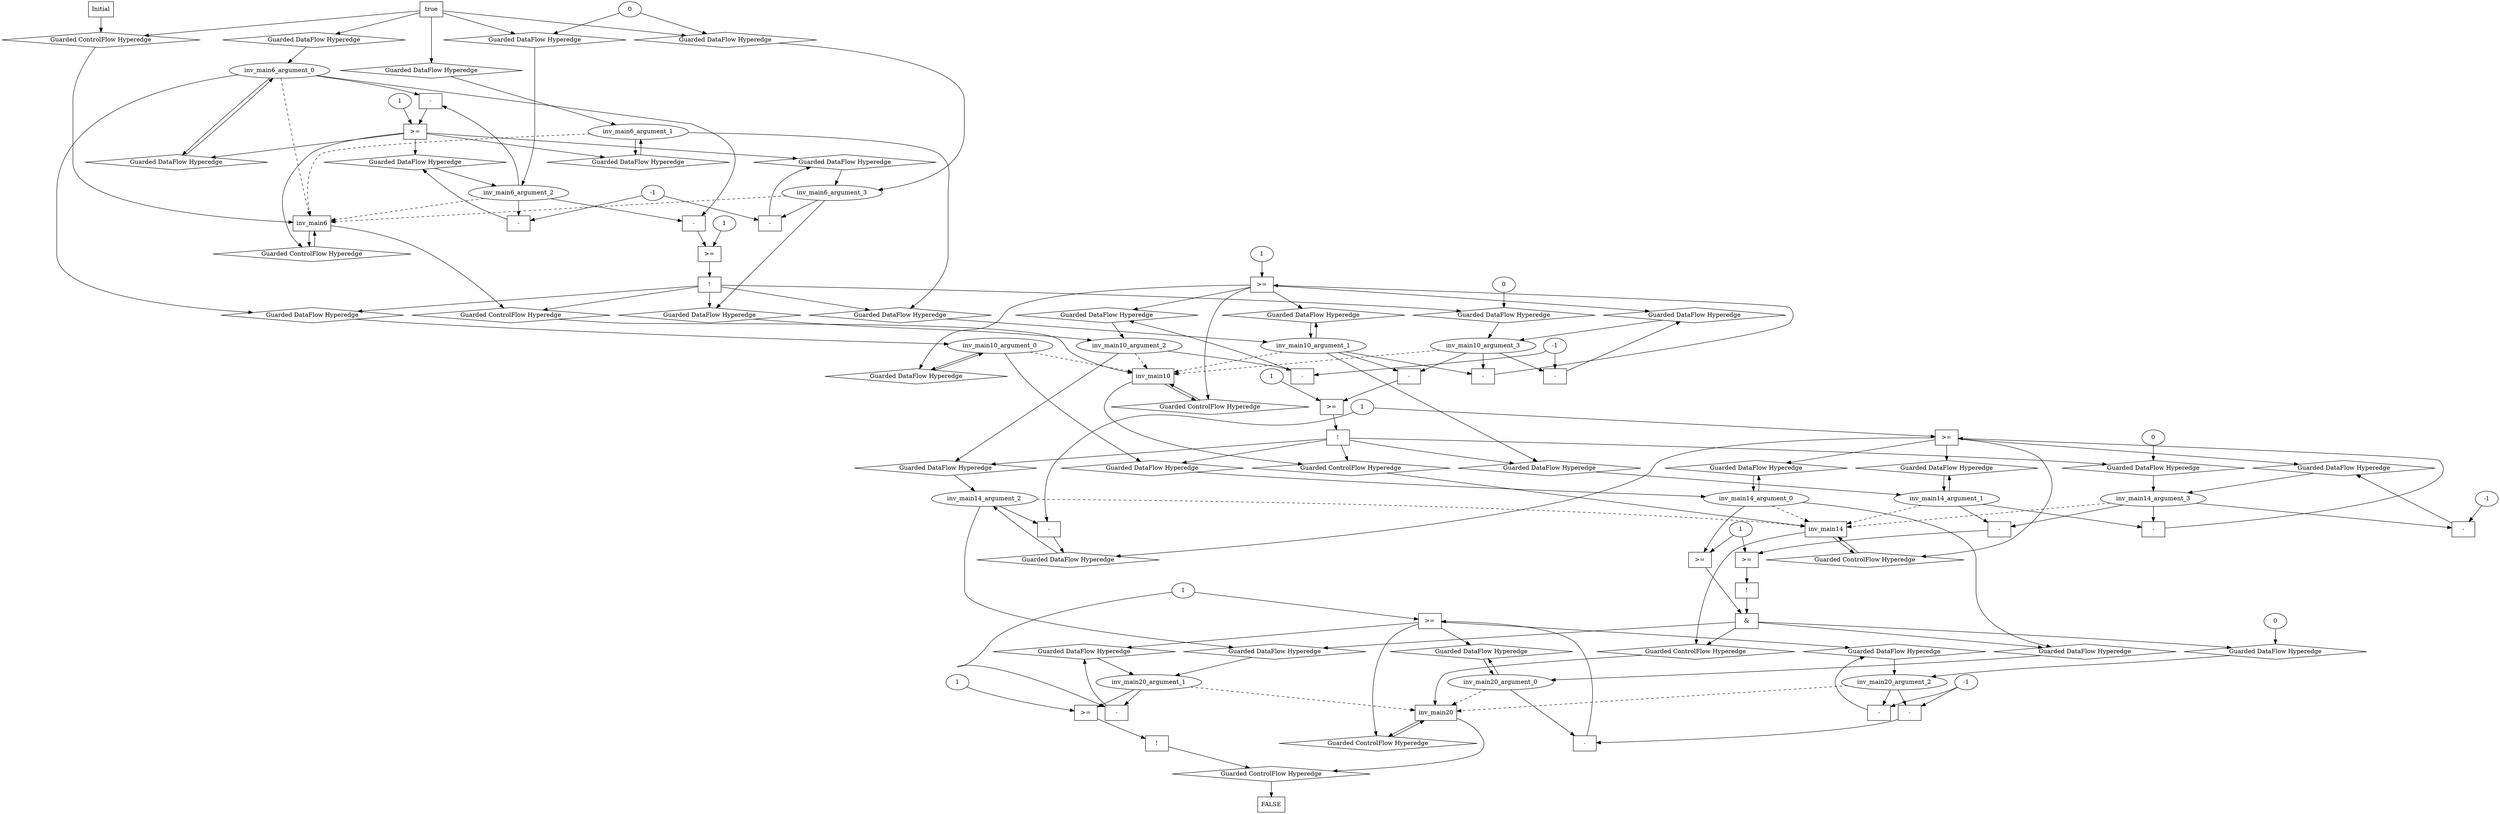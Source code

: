 digraph dag {
inv_main10 [label="inv_main10" shape="rect"];
inv_main14 [label="inv_main14" shape="rect"];
inv_main20 [label="inv_main20" shape="rect"];
inv_main6 [label="inv_main6" shape="rect"];
FALSE [label="FALSE" shape="rect"];
Initial [label="Initial" shape="rect"];
ControlFowHyperEdge_0 [label="Guarded ControlFlow Hyperedge" shape="diamond"];
Initial -> ControlFowHyperEdge_0[label=""]
ControlFowHyperEdge_0 -> inv_main6[label=""]
ControlFowHyperEdge_1 [label="Guarded ControlFlow Hyperedge" shape="diamond"];
inv_main20 -> ControlFowHyperEdge_1[label=""]
ControlFowHyperEdge_1 -> inv_main20[label=""]
ControlFowHyperEdge_2 [label="Guarded ControlFlow Hyperedge" shape="diamond"];
inv_main14 -> ControlFowHyperEdge_2[label=""]
ControlFowHyperEdge_2 -> inv_main20[label=""]
ControlFowHyperEdge_3 [label="Guarded ControlFlow Hyperedge" shape="diamond"];
inv_main14 -> ControlFowHyperEdge_3[label=""]
ControlFowHyperEdge_3 -> inv_main14[label=""]
ControlFowHyperEdge_4 [label="Guarded ControlFlow Hyperedge" shape="diamond"];
inv_main10 -> ControlFowHyperEdge_4[label=""]
ControlFowHyperEdge_4 -> inv_main14[label=""]
ControlFowHyperEdge_5 [label="Guarded ControlFlow Hyperedge" shape="diamond"];
inv_main10 -> ControlFowHyperEdge_5[label=""]
ControlFowHyperEdge_5 -> inv_main10[label=""]
ControlFowHyperEdge_6 [label="Guarded ControlFlow Hyperedge" shape="diamond"];
inv_main6 -> ControlFowHyperEdge_6[label=""]
ControlFowHyperEdge_6 -> inv_main10[label=""]
ControlFowHyperEdge_7 [label="Guarded ControlFlow Hyperedge" shape="diamond"];
inv_main6 -> ControlFowHyperEdge_7[label=""]
ControlFowHyperEdge_7 -> inv_main6[label=""]
ControlFowHyperEdge_8 [label="Guarded ControlFlow Hyperedge" shape="diamond"];
inv_main20 -> ControlFowHyperEdge_8[label=""]
ControlFowHyperEdge_8 -> FALSE[label=""]
inv_main6_argument_0 [label="inv_main6_argument_0" shape="oval"];
inv_main6_argument_0 -> inv_main6[label="" style="dashed"]
inv_main6_argument_1 [label="inv_main6_argument_1" shape="oval"];
inv_main6_argument_1 -> inv_main6[label="" style="dashed"]
inv_main6_argument_2 [label="inv_main6_argument_2" shape="oval"];
inv_main6_argument_2 -> inv_main6[label="" style="dashed"]
inv_main6_argument_3 [label="inv_main6_argument_3" shape="oval"];
inv_main6_argument_3 -> inv_main6[label="" style="dashed"]
inv_main20_argument_0 [label="inv_main20_argument_0" shape="oval"];
inv_main20_argument_0 -> inv_main20[label="" style="dashed"]
inv_main20_argument_1 [label="inv_main20_argument_1" shape="oval"];
inv_main20_argument_1 -> inv_main20[label="" style="dashed"]
inv_main20_argument_2 [label="inv_main20_argument_2" shape="oval"];
inv_main20_argument_2 -> inv_main20[label="" style="dashed"]
inv_main14_argument_0 [label="inv_main14_argument_0" shape="oval"];
inv_main14_argument_0 -> inv_main14[label="" style="dashed"]
inv_main14_argument_1 [label="inv_main14_argument_1" shape="oval"];
inv_main14_argument_1 -> inv_main14[label="" style="dashed"]
inv_main14_argument_2 [label="inv_main14_argument_2" shape="oval"];
inv_main14_argument_2 -> inv_main14[label="" style="dashed"]
inv_main14_argument_3 [label="inv_main14_argument_3" shape="oval"];
inv_main14_argument_3 -> inv_main14[label="" style="dashed"]
inv_main10_argument_0 [label="inv_main10_argument_0" shape="oval"];
inv_main10_argument_0 -> inv_main10[label="" style="dashed"]
inv_main10_argument_1 [label="inv_main10_argument_1" shape="oval"];
inv_main10_argument_1 -> inv_main10[label="" style="dashed"]
inv_main10_argument_2 [label="inv_main10_argument_2" shape="oval"];
inv_main10_argument_2 -> inv_main10[label="" style="dashed"]
inv_main10_argument_3 [label="inv_main10_argument_3" shape="oval"];
inv_main10_argument_3 -> inv_main10[label="" style="dashed"]

true_0 [label="true" shape="rect"];
true_0->ControlFowHyperEdge_0 [label=""];
xxxinv_main6___Initial_0xxxdataFlow_0_node_0 [label="0"];

xxxinv_main6___Initial_0xxxdataFlow_0_node_0->DataFowHyperEdge_0_inv_main6_argument_2 [label=""];

xxxinv_main6___Initial_0xxxdataFlow_0_node_0->DataFowHyperEdge_0_inv_main6_argument_3 [label=""];
xxxinv_main20___inv_main20_1xxxguard_0_node_0 [label=">=" shape="rect"];
xxxinv_main20___inv_main20_1xxxguard_0_node_1 [label="-" shape="rect"];
xxxinv_main20___inv_main20_1xxxguard_0_node_3 [label="-" shape="rect"];
xxxinv_main20___inv_main20_1xxxguard_0_node_1->xxxinv_main20___inv_main20_1xxxguard_0_node_0
xxxinv_main20___inv_main20_1xxxdataFlow_0_node_2->xxxinv_main20___inv_main20_1xxxguard_0_node_0
inv_main20_argument_0->xxxinv_main20___inv_main20_1xxxguard_0_node_1
xxxinv_main20___inv_main20_1xxxguard_0_node_3->xxxinv_main20___inv_main20_1xxxguard_0_node_1
inv_main20_argument_2->xxxinv_main20___inv_main20_1xxxguard_0_node_3
xxxinv_main20___inv_main20_1xxxdataFlow1_node_2->xxxinv_main20___inv_main20_1xxxguard_0_node_3

xxxinv_main20___inv_main20_1xxxguard_0_node_0->ControlFowHyperEdge_1 [label=""];
xxxinv_main20___inv_main20_1xxxdataFlow_0_node_0 [label="-" shape="rect"];
xxxinv_main20___inv_main20_1xxxdataFlow_0_node_2 [label="1"];
inv_main20_argument_1->xxxinv_main20___inv_main20_1xxxdataFlow_0_node_0
xxxinv_main20___inv_main20_1xxxdataFlow_0_node_2->xxxinv_main20___inv_main20_1xxxdataFlow_0_node_0

xxxinv_main20___inv_main20_1xxxdataFlow_0_node_0->DataFowHyperEdge_1_inv_main20_argument_1 [label=""];
xxxinv_main20___inv_main20_1xxxdataFlow1_node_0 [label="-" shape="rect"];
xxxinv_main20___inv_main20_1xxxdataFlow1_node_2 [label="-1"];
inv_main20_argument_2->xxxinv_main20___inv_main20_1xxxdataFlow1_node_0
xxxinv_main20___inv_main20_1xxxdataFlow1_node_2->xxxinv_main20___inv_main20_1xxxdataFlow1_node_0

xxxinv_main20___inv_main20_1xxxdataFlow1_node_0->DataFowHyperEdge_1_inv_main20_argument_2 [label=""];
xxxinv_main20___inv_main14_2xxx_and [label="&" shape="rect"];
xxxinv_main20___inv_main14_2xxxguard_0_node_0 [label=">=" shape="rect"];
xxxinv_main20___inv_main14_2xxxguard_0_node_2 [label="1"];
inv_main14_argument_0->xxxinv_main20___inv_main14_2xxxguard_0_node_0
xxxinv_main20___inv_main14_2xxxguard_0_node_2->xxxinv_main20___inv_main14_2xxxguard_0_node_0

xxxinv_main20___inv_main14_2xxxguard_0_node_0->xxxinv_main20___inv_main14_2xxx_and [label=""];
xxxinv_main20___inv_main14_2xxxguard1_node_0 [label="!" shape="rect"];
xxxinv_main20___inv_main14_2xxxguard1_node_1 [label=">=" shape="rect"];
xxxinv_main20___inv_main14_2xxxguard1_node_2 [label="-" shape="rect"];
xxxinv_main20___inv_main14_2xxxguard1_node_1->xxxinv_main20___inv_main14_2xxxguard1_node_0
xxxinv_main20___inv_main14_2xxxguard1_node_2->xxxinv_main20___inv_main14_2xxxguard1_node_1
xxxinv_main20___inv_main14_2xxxguard_0_node_2->xxxinv_main20___inv_main14_2xxxguard1_node_1
inv_main14_argument_1->xxxinv_main20___inv_main14_2xxxguard1_node_2
inv_main14_argument_3->xxxinv_main20___inv_main14_2xxxguard1_node_2

xxxinv_main20___inv_main14_2xxxguard1_node_0->xxxinv_main20___inv_main14_2xxx_and [label=""];
xxxinv_main20___inv_main14_2xxx_and->ControlFowHyperEdge_2 [label=""];
xxxinv_main20___inv_main14_2xxxdataFlow_0_node_0 [label="0"];

xxxinv_main20___inv_main14_2xxxdataFlow_0_node_0->DataFowHyperEdge_2_inv_main20_argument_2 [label=""];
xxxinv_main14___inv_main14_3xxxguard_0_node_0 [label=">=" shape="rect"];
xxxinv_main14___inv_main14_3xxxguard_0_node_1 [label="-" shape="rect"];
xxxinv_main14___inv_main14_3xxxguard_0_node_1->xxxinv_main14___inv_main14_3xxxguard_0_node_0
xxxinv_main14___inv_main14_3xxxdataFlow_0_node_2->xxxinv_main14___inv_main14_3xxxguard_0_node_0
inv_main14_argument_1->xxxinv_main14___inv_main14_3xxxguard_0_node_1
inv_main14_argument_3->xxxinv_main14___inv_main14_3xxxguard_0_node_1

xxxinv_main14___inv_main14_3xxxguard_0_node_0->ControlFowHyperEdge_3 [label=""];
xxxinv_main14___inv_main14_3xxxdataFlow_0_node_0 [label="-" shape="rect"];
xxxinv_main14___inv_main14_3xxxdataFlow_0_node_2 [label="1"];
inv_main14_argument_2->xxxinv_main14___inv_main14_3xxxdataFlow_0_node_0
xxxinv_main14___inv_main14_3xxxdataFlow_0_node_2->xxxinv_main14___inv_main14_3xxxdataFlow_0_node_0

xxxinv_main14___inv_main14_3xxxdataFlow_0_node_0->DataFowHyperEdge_3_inv_main14_argument_2 [label=""];
xxxinv_main14___inv_main14_3xxxdataFlow1_node_0 [label="-" shape="rect"];
xxxinv_main14___inv_main14_3xxxdataFlow1_node_2 [label="-1"];
inv_main14_argument_3->xxxinv_main14___inv_main14_3xxxdataFlow1_node_0
xxxinv_main14___inv_main14_3xxxdataFlow1_node_2->xxxinv_main14___inv_main14_3xxxdataFlow1_node_0

xxxinv_main14___inv_main14_3xxxdataFlow1_node_0->DataFowHyperEdge_3_inv_main14_argument_3 [label=""];
xxxinv_main14___inv_main10_4xxxguard_0_node_0 [label="!" shape="rect"];
xxxinv_main14___inv_main10_4xxxguard_0_node_1 [label=">=" shape="rect"];
xxxinv_main14___inv_main10_4xxxguard_0_node_2 [label="-" shape="rect"];
xxxinv_main14___inv_main10_4xxxguard_0_node_5 [label="1"];
xxxinv_main14___inv_main10_4xxxguard_0_node_1->xxxinv_main14___inv_main10_4xxxguard_0_node_0
xxxinv_main14___inv_main10_4xxxguard_0_node_2->xxxinv_main14___inv_main10_4xxxguard_0_node_1
xxxinv_main14___inv_main10_4xxxguard_0_node_5->xxxinv_main14___inv_main10_4xxxguard_0_node_1
inv_main10_argument_1->xxxinv_main14___inv_main10_4xxxguard_0_node_2
inv_main10_argument_3->xxxinv_main14___inv_main10_4xxxguard_0_node_2

xxxinv_main14___inv_main10_4xxxguard_0_node_0->ControlFowHyperEdge_4 [label=""];
xxxinv_main14___inv_main10_4xxxdataFlow_0_node_0 [label="0"];

xxxinv_main14___inv_main10_4xxxdataFlow_0_node_0->DataFowHyperEdge_4_inv_main14_argument_3 [label=""];
xxxinv_main10___inv_main10_5xxxguard_0_node_0 [label=">=" shape="rect"];
xxxinv_main10___inv_main10_5xxxguard_0_node_1 [label="-" shape="rect"];
xxxinv_main10___inv_main10_5xxxguard_0_node_4 [label="1"];
xxxinv_main10___inv_main10_5xxxguard_0_node_1->xxxinv_main10___inv_main10_5xxxguard_0_node_0
xxxinv_main10___inv_main10_5xxxguard_0_node_4->xxxinv_main10___inv_main10_5xxxguard_0_node_0
inv_main10_argument_1->xxxinv_main10___inv_main10_5xxxguard_0_node_1
inv_main10_argument_3->xxxinv_main10___inv_main10_5xxxguard_0_node_1

xxxinv_main10___inv_main10_5xxxguard_0_node_0->ControlFowHyperEdge_5 [label=""];
xxxinv_main10___inv_main10_5xxxdataFlow_0_node_0 [label="-" shape="rect"];
xxxinv_main10___inv_main10_5xxxdataFlow_0_node_2 [label="-1"];
inv_main10_argument_2->xxxinv_main10___inv_main10_5xxxdataFlow_0_node_0
xxxinv_main10___inv_main10_5xxxdataFlow_0_node_2->xxxinv_main10___inv_main10_5xxxdataFlow_0_node_0

xxxinv_main10___inv_main10_5xxxdataFlow_0_node_0->DataFowHyperEdge_5_inv_main10_argument_2 [label=""];
xxxinv_main10___inv_main10_5xxxdataFlow1_node_0 [label="-" shape="rect"];
inv_main10_argument_3->xxxinv_main10___inv_main10_5xxxdataFlow1_node_0
xxxinv_main10___inv_main10_5xxxdataFlow_0_node_2->xxxinv_main10___inv_main10_5xxxdataFlow1_node_0

xxxinv_main10___inv_main10_5xxxdataFlow1_node_0->DataFowHyperEdge_5_inv_main10_argument_3 [label=""];
xxxinv_main10___inv_main6_6xxxguard_0_node_0 [label="!" shape="rect"];
xxxinv_main10___inv_main6_6xxxguard_0_node_1 [label=">=" shape="rect"];
xxxinv_main10___inv_main6_6xxxguard_0_node_2 [label="-" shape="rect"];
xxxinv_main10___inv_main6_6xxxguard_0_node_5 [label="1"];
xxxinv_main10___inv_main6_6xxxguard_0_node_1->xxxinv_main10___inv_main6_6xxxguard_0_node_0
xxxinv_main10___inv_main6_6xxxguard_0_node_2->xxxinv_main10___inv_main6_6xxxguard_0_node_1
xxxinv_main10___inv_main6_6xxxguard_0_node_5->xxxinv_main10___inv_main6_6xxxguard_0_node_1
inv_main6_argument_0->xxxinv_main10___inv_main6_6xxxguard_0_node_2
inv_main6_argument_2->xxxinv_main10___inv_main6_6xxxguard_0_node_2

xxxinv_main10___inv_main6_6xxxguard_0_node_0->ControlFowHyperEdge_6 [label=""];
xxxinv_main10___inv_main6_6xxxdataFlow_0_node_0 [label="0"];

xxxinv_main10___inv_main6_6xxxdataFlow_0_node_0->DataFowHyperEdge_6_inv_main10_argument_3 [label=""];
xxxinv_main6___inv_main6_7xxxguard_0_node_0 [label=">=" shape="rect"];
xxxinv_main6___inv_main6_7xxxguard_0_node_1 [label="-" shape="rect"];
xxxinv_main6___inv_main6_7xxxguard_0_node_4 [label="1"];
xxxinv_main6___inv_main6_7xxxguard_0_node_1->xxxinv_main6___inv_main6_7xxxguard_0_node_0
xxxinv_main6___inv_main6_7xxxguard_0_node_4->xxxinv_main6___inv_main6_7xxxguard_0_node_0
inv_main6_argument_0->xxxinv_main6___inv_main6_7xxxguard_0_node_1
inv_main6_argument_2->xxxinv_main6___inv_main6_7xxxguard_0_node_1

xxxinv_main6___inv_main6_7xxxguard_0_node_0->ControlFowHyperEdge_7 [label=""];
xxxinv_main6___inv_main6_7xxxdataFlow_0_node_0 [label="-" shape="rect"];
xxxinv_main6___inv_main6_7xxxdataFlow_0_node_2 [label="-1"];
inv_main6_argument_2->xxxinv_main6___inv_main6_7xxxdataFlow_0_node_0
xxxinv_main6___inv_main6_7xxxdataFlow_0_node_2->xxxinv_main6___inv_main6_7xxxdataFlow_0_node_0

xxxinv_main6___inv_main6_7xxxdataFlow_0_node_0->DataFowHyperEdge_7_inv_main6_argument_2 [label=""];
xxxinv_main6___inv_main6_7xxxdataFlow1_node_0 [label="-" shape="rect"];
inv_main6_argument_3->xxxinv_main6___inv_main6_7xxxdataFlow1_node_0
xxxinv_main6___inv_main6_7xxxdataFlow_0_node_2->xxxinv_main6___inv_main6_7xxxdataFlow1_node_0

xxxinv_main6___inv_main6_7xxxdataFlow1_node_0->DataFowHyperEdge_7_inv_main6_argument_3 [label=""];
xxxFALSE___inv_main20_8xxxguard_0_node_0 [label="!" shape="rect"];
xxxFALSE___inv_main20_8xxxguard_0_node_1 [label=">=" shape="rect"];
xxxFALSE___inv_main20_8xxxguard_0_node_3 [label="1"];
xxxFALSE___inv_main20_8xxxguard_0_node_1->xxxFALSE___inv_main20_8xxxguard_0_node_0
inv_main20_argument_1->xxxFALSE___inv_main20_8xxxguard_0_node_1
xxxFALSE___inv_main20_8xxxguard_0_node_3->xxxFALSE___inv_main20_8xxxguard_0_node_1

xxxFALSE___inv_main20_8xxxguard_0_node_0->ControlFowHyperEdge_8 [label=""];
DataFowHyperEdge_0_inv_main6_argument_0 [label="Guarded DataFlow Hyperedge" shape="diamond"];
DataFowHyperEdge_0_inv_main6_argument_0 -> inv_main6_argument_0[label=""]
true_0->DataFowHyperEdge_0_inv_main6_argument_0 [label=""];
DataFowHyperEdge_0_inv_main6_argument_1 [label="Guarded DataFlow Hyperedge" shape="diamond"];
DataFowHyperEdge_0_inv_main6_argument_1 -> inv_main6_argument_1[label=""]
true_0->DataFowHyperEdge_0_inv_main6_argument_1 [label=""];
DataFowHyperEdge_0_inv_main6_argument_2 [label="Guarded DataFlow Hyperedge" shape="diamond"];
DataFowHyperEdge_0_inv_main6_argument_2 -> inv_main6_argument_2[label=""]
true_0->DataFowHyperEdge_0_inv_main6_argument_2 [label=""];
DataFowHyperEdge_0_inv_main6_argument_3 [label="Guarded DataFlow Hyperedge" shape="diamond"];
DataFowHyperEdge_0_inv_main6_argument_3 -> inv_main6_argument_3[label=""]
true_0->DataFowHyperEdge_0_inv_main6_argument_3 [label=""];
DataFowHyperEdge_1_inv_main20_argument_0 [label="Guarded DataFlow Hyperedge" shape="diamond"];
DataFowHyperEdge_1_inv_main20_argument_0 -> inv_main20_argument_0[label=""]
xxxinv_main20___inv_main20_1xxxguard_0_node_0 -> DataFowHyperEdge_1_inv_main20_argument_0[label=""]
DataFowHyperEdge_1_inv_main20_argument_1 [label="Guarded DataFlow Hyperedge" shape="diamond"];
DataFowHyperEdge_1_inv_main20_argument_1 -> inv_main20_argument_1[label=""]
xxxinv_main20___inv_main20_1xxxguard_0_node_0 -> DataFowHyperEdge_1_inv_main20_argument_1[label=""]
DataFowHyperEdge_1_inv_main20_argument_2 [label="Guarded DataFlow Hyperedge" shape="diamond"];
DataFowHyperEdge_1_inv_main20_argument_2 -> inv_main20_argument_2[label=""]
xxxinv_main20___inv_main20_1xxxguard_0_node_0 -> DataFowHyperEdge_1_inv_main20_argument_2[label=""]
DataFowHyperEdge_2_inv_main20_argument_0 [label="Guarded DataFlow Hyperedge" shape="diamond"];
DataFowHyperEdge_2_inv_main20_argument_0 -> inv_main20_argument_0[label=""]
xxxinv_main20___inv_main14_2xxx_and -> DataFowHyperEdge_2_inv_main20_argument_0[label=""]
DataFowHyperEdge_2_inv_main20_argument_1 [label="Guarded DataFlow Hyperedge" shape="diamond"];
DataFowHyperEdge_2_inv_main20_argument_1 -> inv_main20_argument_1[label=""]
xxxinv_main20___inv_main14_2xxx_and -> DataFowHyperEdge_2_inv_main20_argument_1[label=""]
DataFowHyperEdge_2_inv_main20_argument_2 [label="Guarded DataFlow Hyperedge" shape="diamond"];
DataFowHyperEdge_2_inv_main20_argument_2 -> inv_main20_argument_2[label=""]
xxxinv_main20___inv_main14_2xxx_and -> DataFowHyperEdge_2_inv_main20_argument_2[label=""]
DataFowHyperEdge_3_inv_main14_argument_0 [label="Guarded DataFlow Hyperedge" shape="diamond"];
DataFowHyperEdge_3_inv_main14_argument_0 -> inv_main14_argument_0[label=""]
xxxinv_main14___inv_main14_3xxxguard_0_node_0 -> DataFowHyperEdge_3_inv_main14_argument_0[label=""]
DataFowHyperEdge_3_inv_main14_argument_1 [label="Guarded DataFlow Hyperedge" shape="diamond"];
DataFowHyperEdge_3_inv_main14_argument_1 -> inv_main14_argument_1[label=""]
xxxinv_main14___inv_main14_3xxxguard_0_node_0 -> DataFowHyperEdge_3_inv_main14_argument_1[label=""]
DataFowHyperEdge_3_inv_main14_argument_2 [label="Guarded DataFlow Hyperedge" shape="diamond"];
DataFowHyperEdge_3_inv_main14_argument_2 -> inv_main14_argument_2[label=""]
xxxinv_main14___inv_main14_3xxxguard_0_node_0 -> DataFowHyperEdge_3_inv_main14_argument_2[label=""]
DataFowHyperEdge_3_inv_main14_argument_3 [label="Guarded DataFlow Hyperedge" shape="diamond"];
DataFowHyperEdge_3_inv_main14_argument_3 -> inv_main14_argument_3[label=""]
xxxinv_main14___inv_main14_3xxxguard_0_node_0 -> DataFowHyperEdge_3_inv_main14_argument_3[label=""]
DataFowHyperEdge_4_inv_main14_argument_0 [label="Guarded DataFlow Hyperedge" shape="diamond"];
DataFowHyperEdge_4_inv_main14_argument_0 -> inv_main14_argument_0[label=""]
xxxinv_main14___inv_main10_4xxxguard_0_node_0 -> DataFowHyperEdge_4_inv_main14_argument_0[label=""]
DataFowHyperEdge_4_inv_main14_argument_1 [label="Guarded DataFlow Hyperedge" shape="diamond"];
DataFowHyperEdge_4_inv_main14_argument_1 -> inv_main14_argument_1[label=""]
xxxinv_main14___inv_main10_4xxxguard_0_node_0 -> DataFowHyperEdge_4_inv_main14_argument_1[label=""]
DataFowHyperEdge_4_inv_main14_argument_2 [label="Guarded DataFlow Hyperedge" shape="diamond"];
DataFowHyperEdge_4_inv_main14_argument_2 -> inv_main14_argument_2[label=""]
xxxinv_main14___inv_main10_4xxxguard_0_node_0 -> DataFowHyperEdge_4_inv_main14_argument_2[label=""]
DataFowHyperEdge_4_inv_main14_argument_3 [label="Guarded DataFlow Hyperedge" shape="diamond"];
DataFowHyperEdge_4_inv_main14_argument_3 -> inv_main14_argument_3[label=""]
xxxinv_main14___inv_main10_4xxxguard_0_node_0 -> DataFowHyperEdge_4_inv_main14_argument_3[label=""]
DataFowHyperEdge_5_inv_main10_argument_0 [label="Guarded DataFlow Hyperedge" shape="diamond"];
DataFowHyperEdge_5_inv_main10_argument_0 -> inv_main10_argument_0[label=""]
xxxinv_main10___inv_main10_5xxxguard_0_node_0 -> DataFowHyperEdge_5_inv_main10_argument_0[label=""]
DataFowHyperEdge_5_inv_main10_argument_1 [label="Guarded DataFlow Hyperedge" shape="diamond"];
DataFowHyperEdge_5_inv_main10_argument_1 -> inv_main10_argument_1[label=""]
xxxinv_main10___inv_main10_5xxxguard_0_node_0 -> DataFowHyperEdge_5_inv_main10_argument_1[label=""]
DataFowHyperEdge_5_inv_main10_argument_2 [label="Guarded DataFlow Hyperedge" shape="diamond"];
DataFowHyperEdge_5_inv_main10_argument_2 -> inv_main10_argument_2[label=""]
xxxinv_main10___inv_main10_5xxxguard_0_node_0 -> DataFowHyperEdge_5_inv_main10_argument_2[label=""]
DataFowHyperEdge_5_inv_main10_argument_3 [label="Guarded DataFlow Hyperedge" shape="diamond"];
DataFowHyperEdge_5_inv_main10_argument_3 -> inv_main10_argument_3[label=""]
xxxinv_main10___inv_main10_5xxxguard_0_node_0 -> DataFowHyperEdge_5_inv_main10_argument_3[label=""]
DataFowHyperEdge_6_inv_main10_argument_0 [label="Guarded DataFlow Hyperedge" shape="diamond"];
DataFowHyperEdge_6_inv_main10_argument_0 -> inv_main10_argument_0[label=""]
xxxinv_main10___inv_main6_6xxxguard_0_node_0 -> DataFowHyperEdge_6_inv_main10_argument_0[label=""]
DataFowHyperEdge_6_inv_main10_argument_1 [label="Guarded DataFlow Hyperedge" shape="diamond"];
DataFowHyperEdge_6_inv_main10_argument_1 -> inv_main10_argument_1[label=""]
xxxinv_main10___inv_main6_6xxxguard_0_node_0 -> DataFowHyperEdge_6_inv_main10_argument_1[label=""]
DataFowHyperEdge_6_inv_main10_argument_2 [label="Guarded DataFlow Hyperedge" shape="diamond"];
DataFowHyperEdge_6_inv_main10_argument_2 -> inv_main10_argument_2[label=""]
xxxinv_main10___inv_main6_6xxxguard_0_node_0 -> DataFowHyperEdge_6_inv_main10_argument_2[label=""]
DataFowHyperEdge_6_inv_main10_argument_3 [label="Guarded DataFlow Hyperedge" shape="diamond"];
DataFowHyperEdge_6_inv_main10_argument_3 -> inv_main10_argument_3[label=""]
xxxinv_main10___inv_main6_6xxxguard_0_node_0 -> DataFowHyperEdge_6_inv_main10_argument_3[label=""]
DataFowHyperEdge_7_inv_main6_argument_0 [label="Guarded DataFlow Hyperedge" shape="diamond"];
DataFowHyperEdge_7_inv_main6_argument_0 -> inv_main6_argument_0[label=""]
xxxinv_main6___inv_main6_7xxxguard_0_node_0 -> DataFowHyperEdge_7_inv_main6_argument_0[label=""]
DataFowHyperEdge_7_inv_main6_argument_1 [label="Guarded DataFlow Hyperedge" shape="diamond"];
DataFowHyperEdge_7_inv_main6_argument_1 -> inv_main6_argument_1[label=""]
xxxinv_main6___inv_main6_7xxxguard_0_node_0 -> DataFowHyperEdge_7_inv_main6_argument_1[label=""]
DataFowHyperEdge_7_inv_main6_argument_2 [label="Guarded DataFlow Hyperedge" shape="diamond"];
DataFowHyperEdge_7_inv_main6_argument_2 -> inv_main6_argument_2[label=""]
xxxinv_main6___inv_main6_7xxxguard_0_node_0 -> DataFowHyperEdge_7_inv_main6_argument_2[label=""]
DataFowHyperEdge_7_inv_main6_argument_3 [label="Guarded DataFlow Hyperedge" shape="diamond"];
DataFowHyperEdge_7_inv_main6_argument_3 -> inv_main6_argument_3[label=""]
xxxinv_main6___inv_main6_7xxxguard_0_node_0 -> DataFowHyperEdge_7_inv_main6_argument_3[label=""]
inv_main20_argument_0 -> DataFowHyperEdge_1_inv_main20_argument_0[label=""]
inv_main14_argument_0 -> DataFowHyperEdge_2_inv_main20_argument_0[label=""]
inv_main14_argument_2 -> DataFowHyperEdge_2_inv_main20_argument_1[label=""]
inv_main14_argument_0 -> DataFowHyperEdge_3_inv_main14_argument_0[label=""]
inv_main14_argument_1 -> DataFowHyperEdge_3_inv_main14_argument_1[label=""]
inv_main10_argument_0 -> DataFowHyperEdge_4_inv_main14_argument_0[label=""]
inv_main10_argument_1 -> DataFowHyperEdge_4_inv_main14_argument_1[label=""]
inv_main10_argument_2 -> DataFowHyperEdge_4_inv_main14_argument_2[label=""]
inv_main10_argument_0 -> DataFowHyperEdge_5_inv_main10_argument_0[label=""]
inv_main10_argument_1 -> DataFowHyperEdge_5_inv_main10_argument_1[label=""]
inv_main6_argument_0 -> DataFowHyperEdge_6_inv_main10_argument_0[label=""]
inv_main6_argument_1 -> DataFowHyperEdge_6_inv_main10_argument_1[label=""]
inv_main6_argument_3 -> DataFowHyperEdge_6_inv_main10_argument_2[label=""]
inv_main6_argument_0 -> DataFowHyperEdge_7_inv_main6_argument_0[label=""]
inv_main6_argument_1 -> DataFowHyperEdge_7_inv_main6_argument_1[label=""]
}
